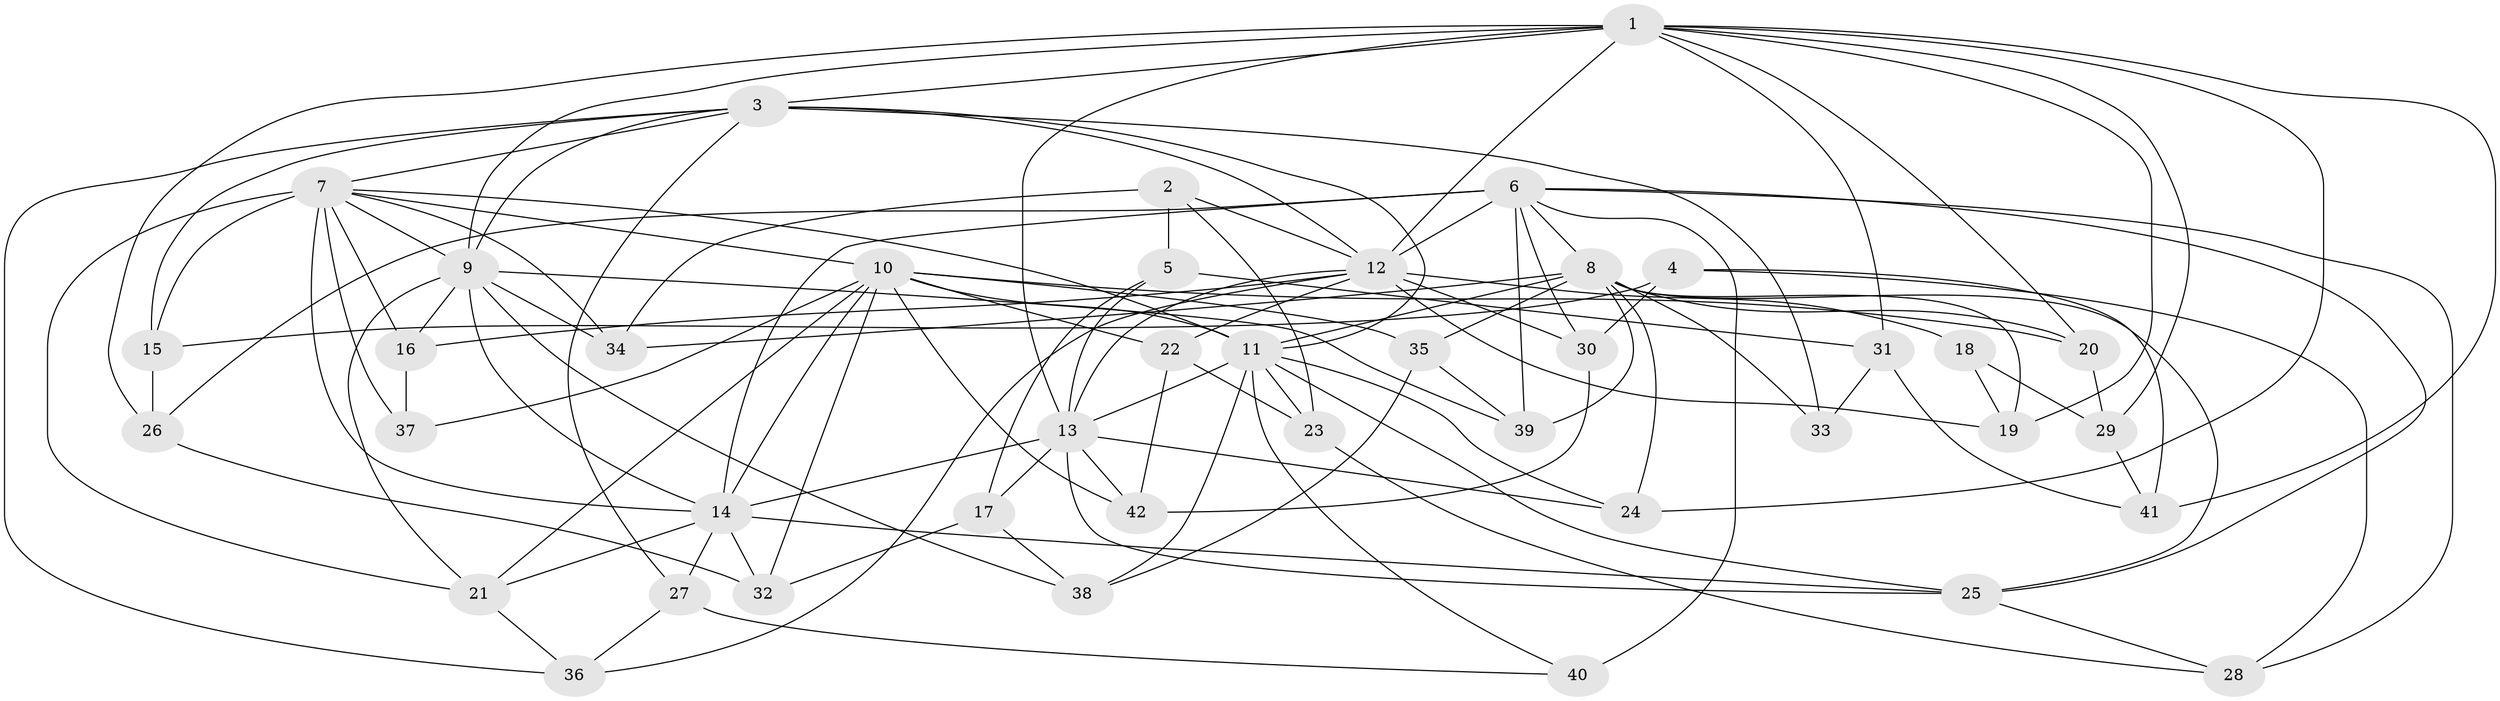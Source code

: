 // original degree distribution, {4: 1.0}
// Generated by graph-tools (version 1.1) at 2025/38/03/09/25 02:38:05]
// undirected, 42 vertices, 115 edges
graph export_dot {
graph [start="1"]
  node [color=gray90,style=filled];
  1;
  2;
  3;
  4;
  5;
  6;
  7;
  8;
  9;
  10;
  11;
  12;
  13;
  14;
  15;
  16;
  17;
  18;
  19;
  20;
  21;
  22;
  23;
  24;
  25;
  26;
  27;
  28;
  29;
  30;
  31;
  32;
  33;
  34;
  35;
  36;
  37;
  38;
  39;
  40;
  41;
  42;
  1 -- 3 [weight=1.0];
  1 -- 9 [weight=2.0];
  1 -- 12 [weight=1.0];
  1 -- 13 [weight=1.0];
  1 -- 19 [weight=1.0];
  1 -- 20 [weight=1.0];
  1 -- 24 [weight=1.0];
  1 -- 26 [weight=1.0];
  1 -- 29 [weight=1.0];
  1 -- 31 [weight=1.0];
  1 -- 41 [weight=1.0];
  2 -- 5 [weight=1.0];
  2 -- 12 [weight=1.0];
  2 -- 23 [weight=1.0];
  2 -- 34 [weight=1.0];
  3 -- 7 [weight=1.0];
  3 -- 9 [weight=1.0];
  3 -- 11 [weight=1.0];
  3 -- 12 [weight=1.0];
  3 -- 15 [weight=1.0];
  3 -- 27 [weight=1.0];
  3 -- 33 [weight=2.0];
  3 -- 36 [weight=1.0];
  4 -- 15 [weight=1.0];
  4 -- 28 [weight=1.0];
  4 -- 30 [weight=1.0];
  4 -- 41 [weight=1.0];
  5 -- 13 [weight=1.0];
  5 -- 17 [weight=1.0];
  5 -- 31 [weight=1.0];
  6 -- 8 [weight=1.0];
  6 -- 12 [weight=1.0];
  6 -- 14 [weight=3.0];
  6 -- 25 [weight=1.0];
  6 -- 26 [weight=1.0];
  6 -- 28 [weight=1.0];
  6 -- 30 [weight=1.0];
  6 -- 39 [weight=1.0];
  6 -- 40 [weight=2.0];
  7 -- 9 [weight=1.0];
  7 -- 10 [weight=1.0];
  7 -- 11 [weight=1.0];
  7 -- 14 [weight=1.0];
  7 -- 15 [weight=1.0];
  7 -- 16 [weight=1.0];
  7 -- 21 [weight=2.0];
  7 -- 34 [weight=1.0];
  7 -- 37 [weight=2.0];
  8 -- 11 [weight=1.0];
  8 -- 19 [weight=1.0];
  8 -- 20 [weight=1.0];
  8 -- 24 [weight=1.0];
  8 -- 25 [weight=1.0];
  8 -- 33 [weight=1.0];
  8 -- 34 [weight=1.0];
  8 -- 35 [weight=1.0];
  8 -- 39 [weight=1.0];
  9 -- 14 [weight=1.0];
  9 -- 16 [weight=1.0];
  9 -- 21 [weight=1.0];
  9 -- 34 [weight=1.0];
  9 -- 38 [weight=1.0];
  9 -- 39 [weight=1.0];
  10 -- 11 [weight=1.0];
  10 -- 14 [weight=1.0];
  10 -- 20 [weight=1.0];
  10 -- 21 [weight=1.0];
  10 -- 22 [weight=1.0];
  10 -- 32 [weight=1.0];
  10 -- 35 [weight=1.0];
  10 -- 37 [weight=1.0];
  10 -- 42 [weight=1.0];
  11 -- 13 [weight=1.0];
  11 -- 23 [weight=1.0];
  11 -- 24 [weight=1.0];
  11 -- 25 [weight=1.0];
  11 -- 38 [weight=1.0];
  11 -- 40 [weight=1.0];
  12 -- 13 [weight=1.0];
  12 -- 16 [weight=1.0];
  12 -- 18 [weight=2.0];
  12 -- 19 [weight=1.0];
  12 -- 22 [weight=1.0];
  12 -- 30 [weight=1.0];
  12 -- 36 [weight=1.0];
  13 -- 14 [weight=2.0];
  13 -- 17 [weight=1.0];
  13 -- 24 [weight=1.0];
  13 -- 25 [weight=1.0];
  13 -- 42 [weight=1.0];
  14 -- 21 [weight=1.0];
  14 -- 25 [weight=1.0];
  14 -- 27 [weight=1.0];
  14 -- 32 [weight=1.0];
  15 -- 26 [weight=1.0];
  16 -- 37 [weight=1.0];
  17 -- 32 [weight=1.0];
  17 -- 38 [weight=1.0];
  18 -- 19 [weight=1.0];
  18 -- 29 [weight=1.0];
  20 -- 29 [weight=1.0];
  21 -- 36 [weight=1.0];
  22 -- 23 [weight=1.0];
  22 -- 42 [weight=1.0];
  23 -- 28 [weight=1.0];
  25 -- 28 [weight=1.0];
  26 -- 32 [weight=1.0];
  27 -- 36 [weight=1.0];
  27 -- 40 [weight=1.0];
  29 -- 41 [weight=1.0];
  30 -- 42 [weight=1.0];
  31 -- 33 [weight=1.0];
  31 -- 41 [weight=1.0];
  35 -- 38 [weight=1.0];
  35 -- 39 [weight=1.0];
}
